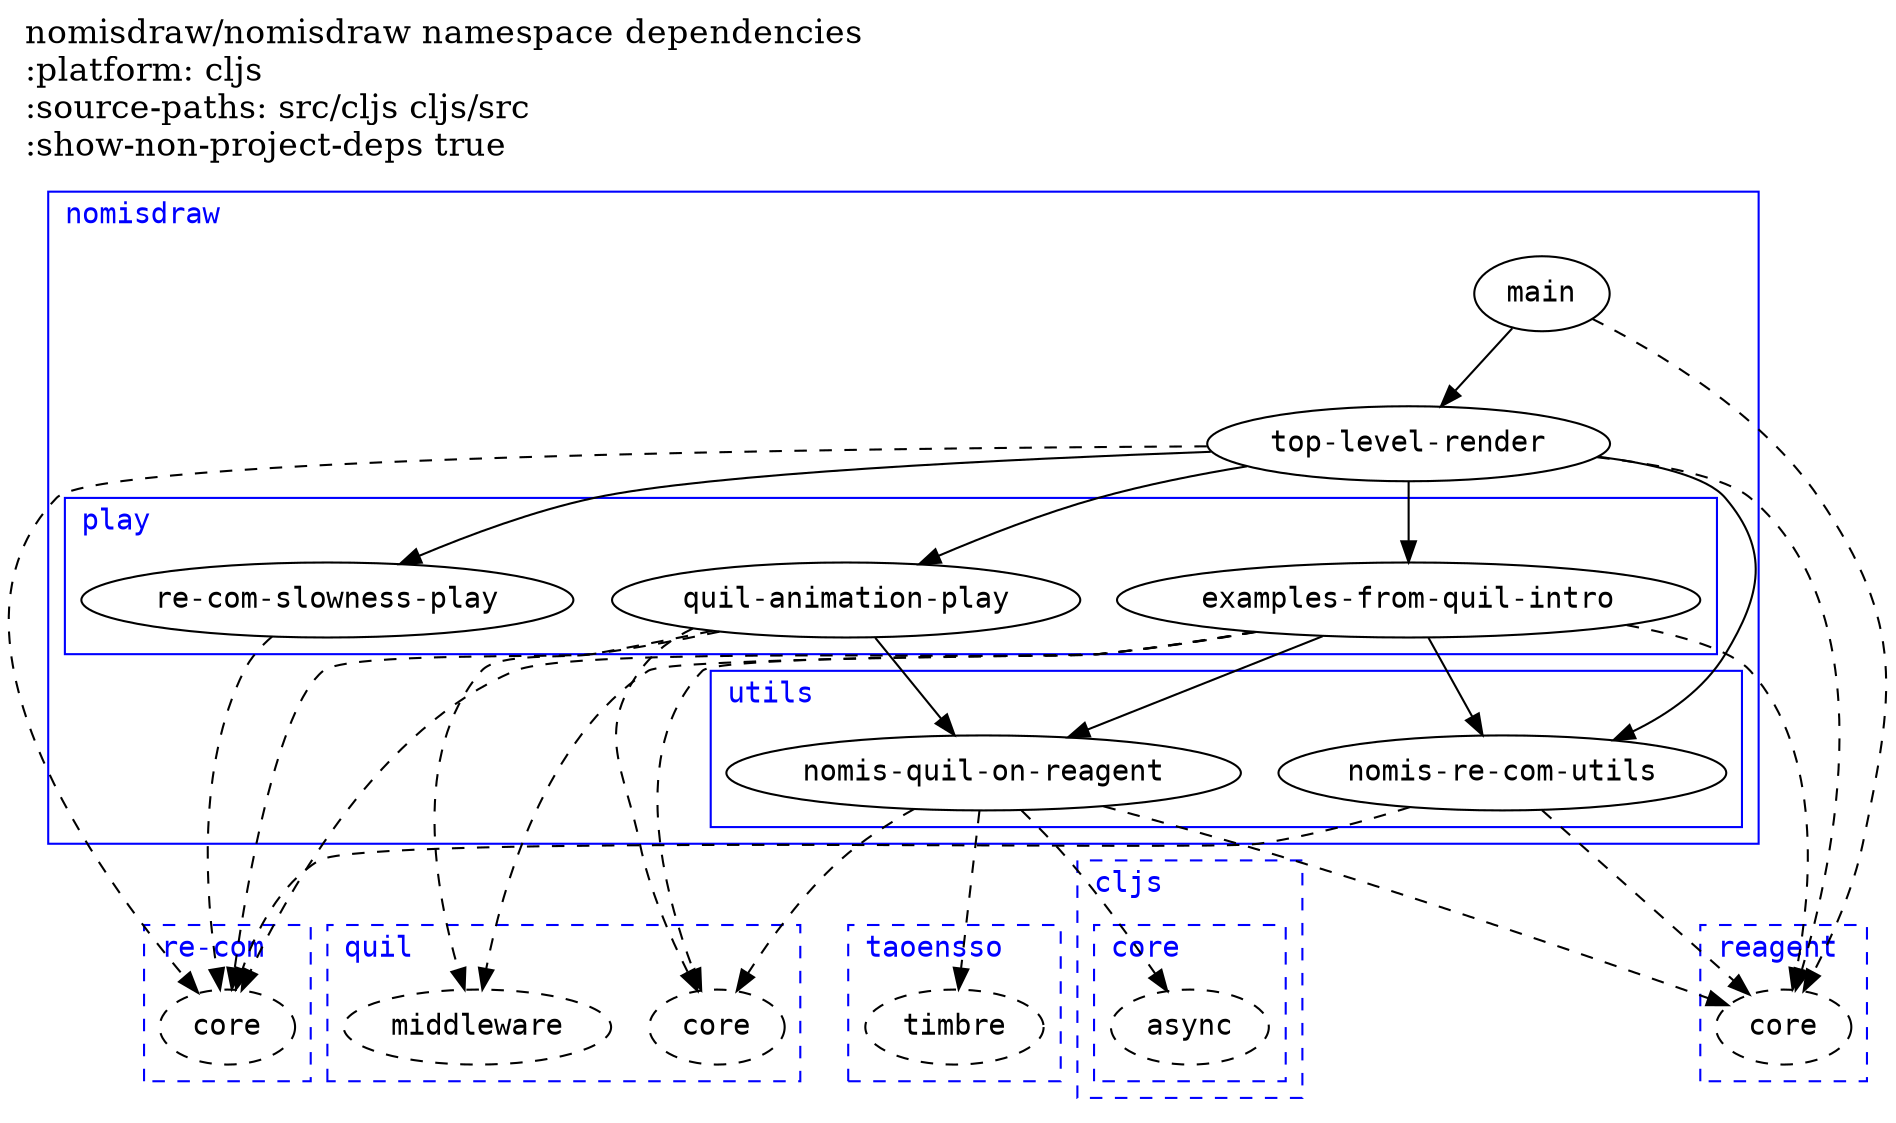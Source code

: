digraph {
graph[dpi=300, rankdir=TP]
node[fontname="Monospace"]
edge[fontname="Monospace"]

labeljust=left
subgraph cluster2 {
graph[dpi=100, style=dashed, label="reagent", color=blue, fontcolor=blue, fontname="Monospace", rankdir=TP]
node[fontname="Monospace"]
edge[fontname="Monospace"]

node4[style=dashed, label="core", color=black, fontcolor=black]
labeljust=left
}

subgraph cluster6 {
graph[dpi=100, style=dashed, label="cljs", color=blue, fontcolor=blue, fontname="Monospace", rankdir=TP]
node[fontname="Monospace"]
edge[fontname="Monospace"]

labeljust=left
subgraph cluster8 {
graph[dpi=100, style=dashed, label="core", color=blue, fontcolor=blue, fontname="Monospace", rankdir=TP]
node[fontname="Monospace"]
edge[fontname="Monospace"]

node10[style=dashed, label="async", color=black, fontcolor=black]
labeljust=left
}

}

subgraph cluster12 {
graph[dpi=100, style=dashed, label="taoensso", color=blue, fontcolor=blue, fontname="Monospace", rankdir=TP]
node[fontname="Monospace"]
edge[fontname="Monospace"]

node14[style=dashed, label="timbre", color=black, fontcolor=black]
labeljust=left
}

subgraph cluster16 {
graph[dpi=100, style=solid, label="nomisdraw", color=blue, fontcolor=blue, fontname="Monospace", rankdir=TP]
node[fontname="Monospace"]
edge[fontname="Monospace"]

node18[style=solid, label="main", color=black, fontcolor=black]
node20[style=solid, label="top-level-render", color=black, fontcolor=black]
labeljust=left
subgraph cluster22 {
graph[dpi=100, style=solid, label="play", color=blue, fontcolor=blue, fontname="Monospace", rankdir=TP]
node[fontname="Monospace"]
edge[fontname="Monospace"]

node24[style=solid, label="quil-animation-play", color=black, fontcolor=black]
node26[style=solid, label="re-com-slowness-play", color=black, fontcolor=black]
node28[style=solid, label="examples-from-quil-intro", color=black, fontcolor=black]
labeljust=left
}

subgraph cluster30 {
graph[dpi=100, style=solid, label="utils", color=blue, fontcolor=blue, fontname="Monospace", rankdir=TP]
node[fontname="Monospace"]
edge[fontname="Monospace"]

node32[style=solid, label="nomis-re-com-utils", color=black, fontcolor=black]
node34[style=solid, label="nomis-quil-on-reagent", color=black, fontcolor=black]
labeljust=left
}

}

subgraph cluster36 {
graph[dpi=100, style=dashed, label="re-com", color=blue, fontcolor=blue, fontname="Monospace", rankdir=TP]
node[fontname="Monospace"]
edge[fontname="Monospace"]

node38[style=dashed, label="core", color=black, fontcolor=black]
labeljust=left
}

subgraph cluster40 {
graph[dpi=100, style=dashed, label="quil", color=blue, fontcolor=blue, fontname="Monospace", rankdir=TP]
node[fontname="Monospace"]
edge[fontname="Monospace"]

node42[style=dashed, label="core", color=black, fontcolor=black]
node44[style=dashed, label="middleware", color=black, fontcolor=black]
labeljust=left
}

node24 -> node38[style=dashed, label=""]
node24 -> node42[style=dashed, label=""]
node24 -> node44[style=dashed, label=""]
node24 -> node34[style=solid, label=""]
node18 -> node4[style=dashed, label=""]
node18 -> node20[style=solid, label=""]
node26 -> node38[style=dashed, label=""]
node28 -> node38[style=dashed, label=""]
node28 -> node4[style=dashed, label=""]
node28 -> node42[style=dashed, label=""]
node28 -> node44[style=dashed, label=""]
node28 -> node32[style=solid, label=""]
node28 -> node34[style=solid, label=""]
node20 -> node24[style=solid, label=""]
node20 -> node38[style=dashed, label=""]
node20 -> node4[style=dashed, label=""]
node20 -> node26[style=solid, label=""]
node20 -> node28[style=solid, label=""]
node20 -> node32[style=solid, label=""]
node32 -> node38[style=dashed, label=""]
node32 -> node4[style=dashed, label=""]
node34 -> node4[style=dashed, label=""]
node34 -> node10[style=dashed, label=""]
node34 -> node42[style=dashed, label=""]
node34 -> node14[style=dashed, label=""]
label="nomisdraw/nomisdraw namespace dependencies\l:platform: cljs\l:source-paths: src/cljs cljs/src\l:show-non-project-deps true\l"
labelloc=top
fontsize=16.0
}
